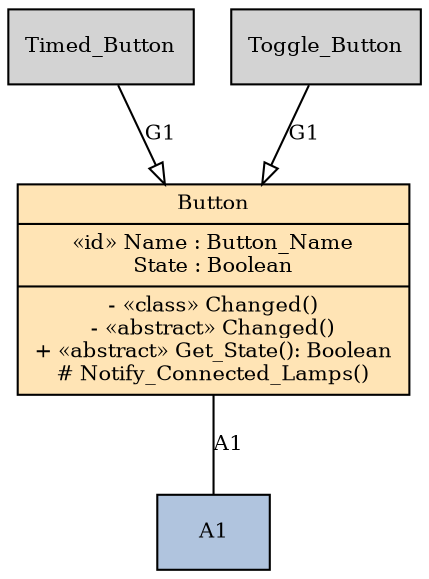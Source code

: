digraph "Button.class" {
      graph [root=Button]
      edge [fontsize=10]
      node [shape=record, style=filled, fillcolor=lightgray, fontsize=10]

      
      Button [fillcolor=moccasin, URL="#Button", label="{Button|«id» Name : Button_Name\nState : Boolean|- «class» Changed()\n- «abstract» Changed()\n+ «abstract» Get_State(): Boolean\n# Notify_Connected_Lamps()}"]
A1 [fillcolor=lightsteelblue, URL="#A1"]
Timed_Button [URL="#Timed_Button"]
Toggle_Button [URL="#Toggle_Button"]
Button -> A1 [label="A1", arrowhead=none, URL="#A1"]
Timed_Button -> Button [label="G1", arrowhead=onormal, URL="#G1"]
Toggle_Button -> Button [label="G1", arrowhead=onormal, URL="#G1"]

      }
     